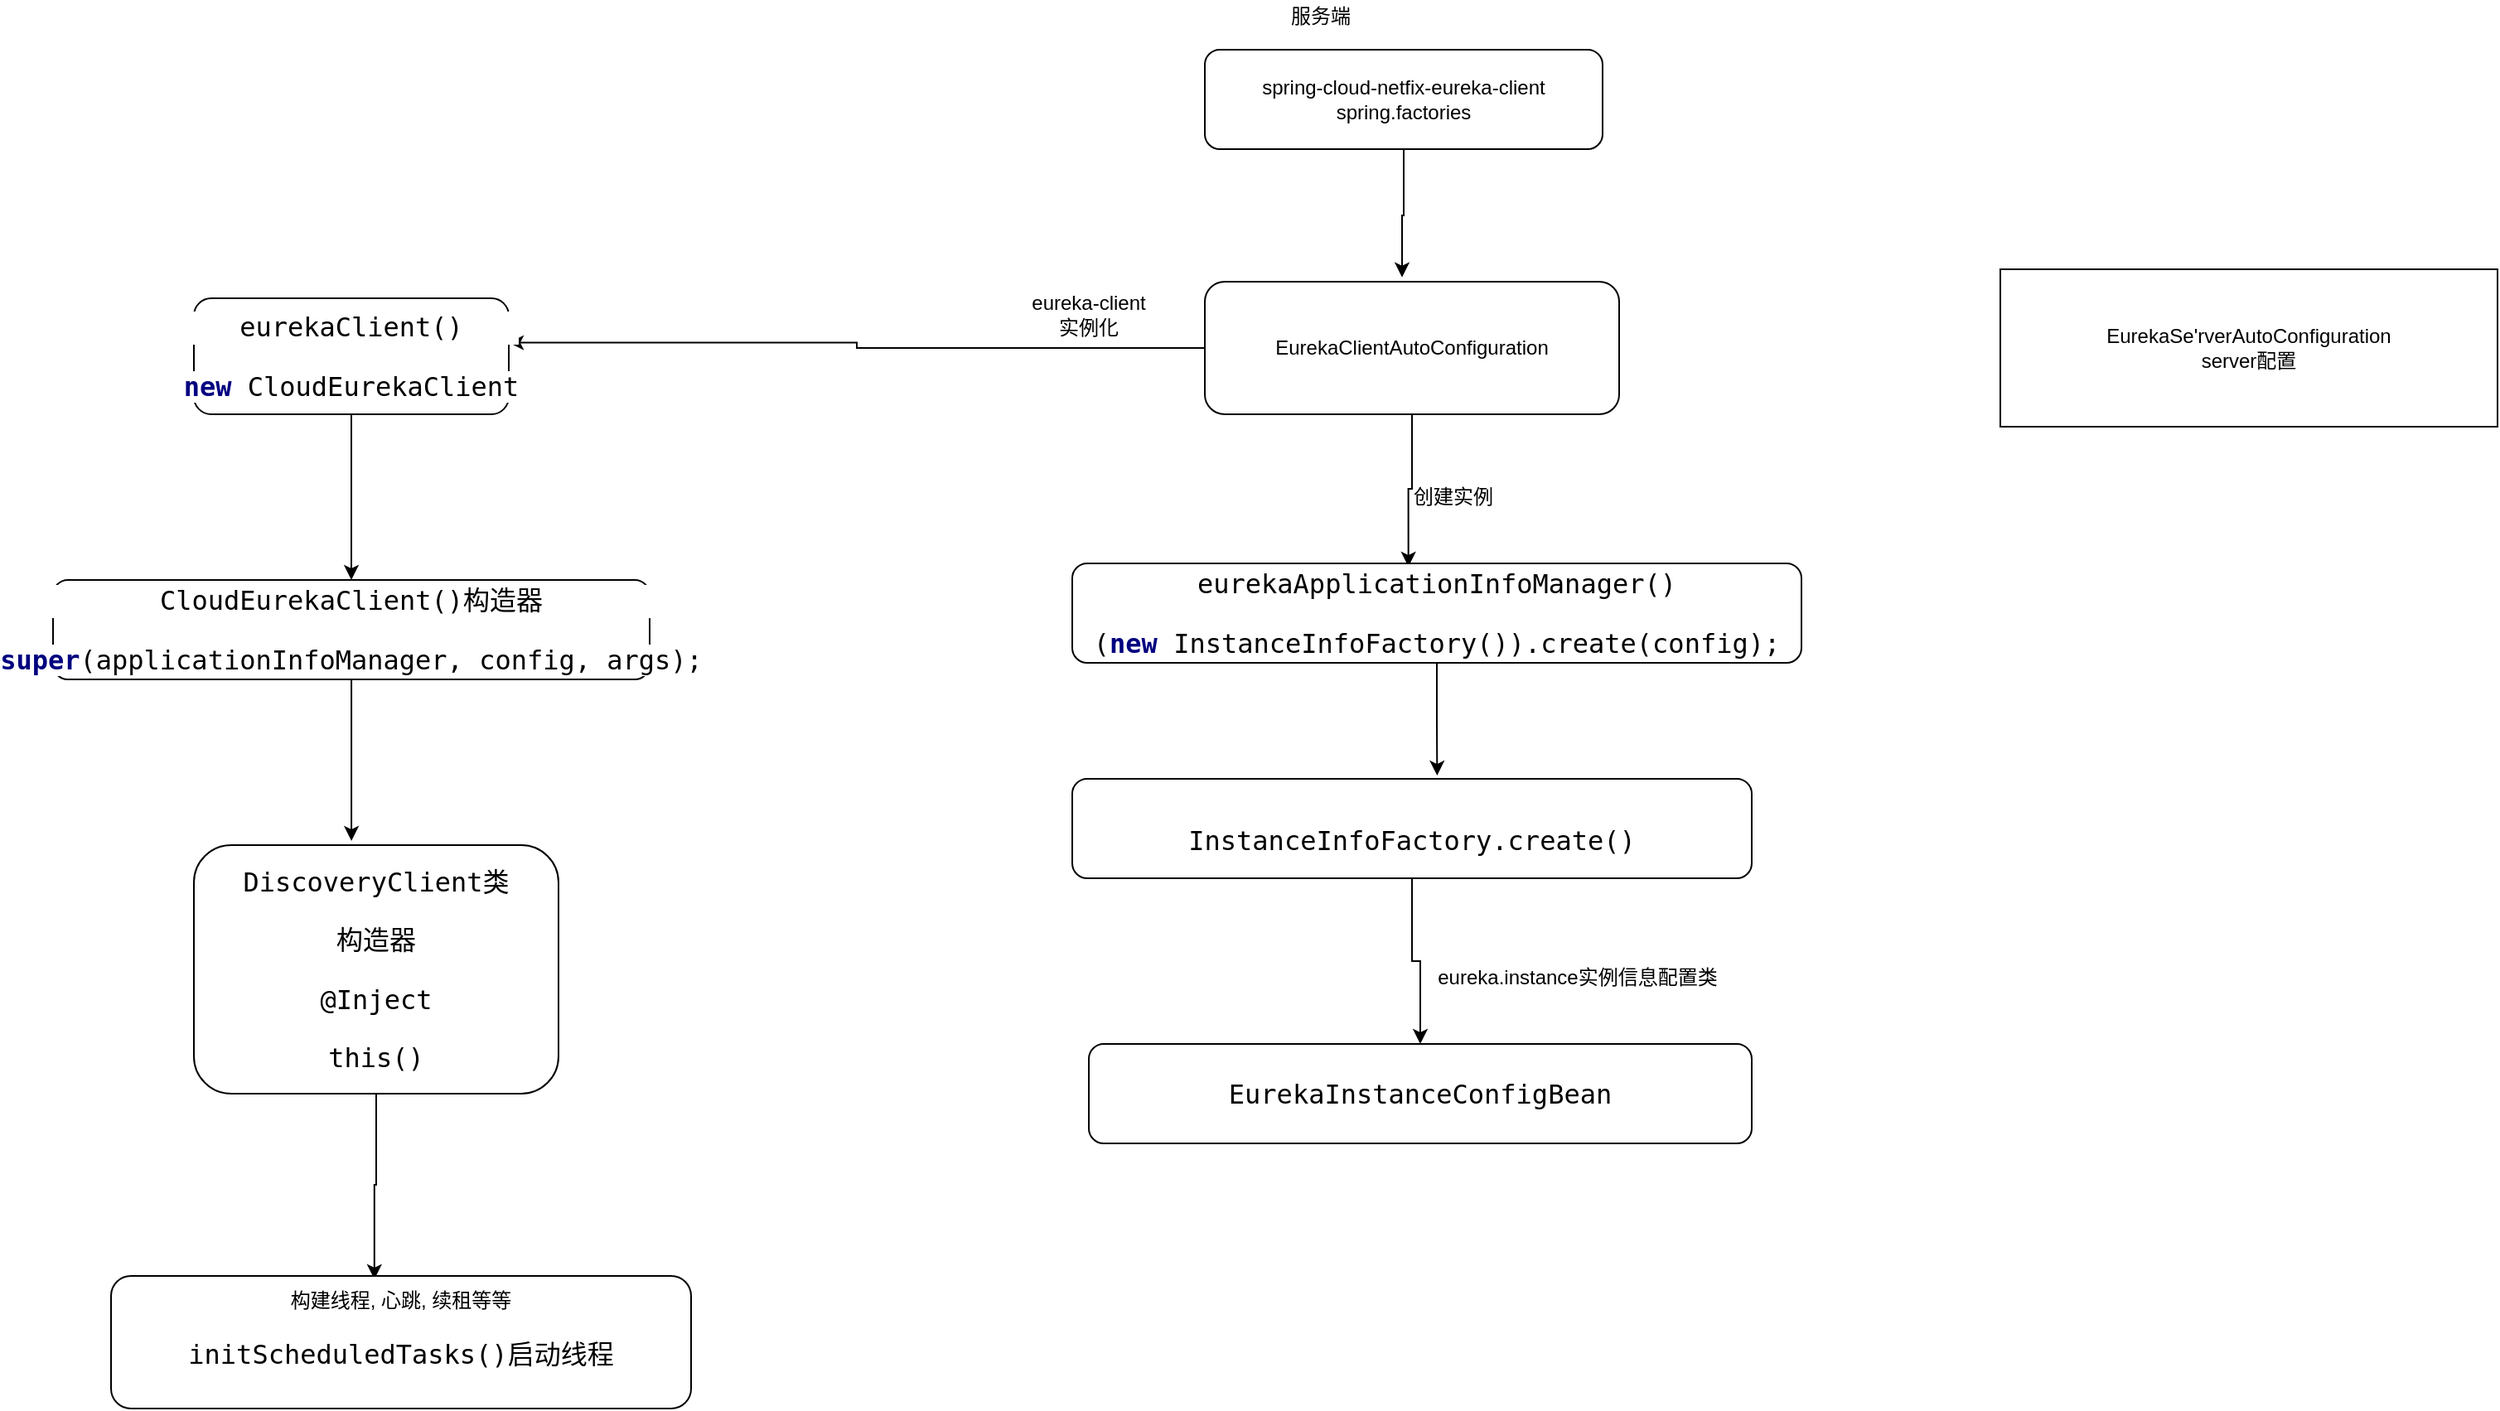 <mxfile version="14.2.7" type="github">
  <diagram id="E-zeXJ4_sD5peonB0QX5" name="Page-1">
    <mxGraphModel dx="1654" dy="486" grid="1" gridSize="10" guides="1" tooltips="1" connect="1" arrows="1" fold="1" page="1" pageScale="1" pageWidth="827" pageHeight="1169" math="0" shadow="0">
      <root>
        <mxCell id="0" />
        <mxCell id="1" parent="0" />
        <mxCell id="kqntZB6sAMNFrYoyA4aj-3" value="服务端" style="text;html=1;strokeColor=none;fillColor=none;align=center;verticalAlign=middle;whiteSpace=wrap;rounded=0;" vertex="1" parent="1">
          <mxGeometry x="260" y="20" width="40" height="20" as="geometry" />
        </mxCell>
        <mxCell id="kqntZB6sAMNFrYoyA4aj-6" style="edgeStyle=orthogonalEdgeStyle;rounded=0;orthogonalLoop=1;jettySize=auto;html=1;exitX=0.5;exitY=1;exitDx=0;exitDy=0;entryX=0.476;entryY=-0.033;entryDx=0;entryDy=0;entryPerimeter=0;" edge="1" parent="1" source="kqntZB6sAMNFrYoyA4aj-4" target="kqntZB6sAMNFrYoyA4aj-5">
          <mxGeometry relative="1" as="geometry" />
        </mxCell>
        <mxCell id="kqntZB6sAMNFrYoyA4aj-4" value="spring-cloud-netfix-eureka-client&lt;br&gt;spring.factories" style="rounded=1;whiteSpace=wrap;html=1;" vertex="1" parent="1">
          <mxGeometry x="210" y="50" width="240" height="60" as="geometry" />
        </mxCell>
        <mxCell id="kqntZB6sAMNFrYoyA4aj-9" style="edgeStyle=orthogonalEdgeStyle;rounded=0;orthogonalLoop=1;jettySize=auto;html=1;entryX=0.461;entryY=0.033;entryDx=0;entryDy=0;entryPerimeter=0;" edge="1" parent="1" source="kqntZB6sAMNFrYoyA4aj-5" target="kqntZB6sAMNFrYoyA4aj-7">
          <mxGeometry relative="1" as="geometry" />
        </mxCell>
        <mxCell id="kqntZB6sAMNFrYoyA4aj-19" style="edgeStyle=orthogonalEdgeStyle;rounded=0;orthogonalLoop=1;jettySize=auto;html=1;exitX=0;exitY=0.5;exitDx=0;exitDy=0;entryX=1;entryY=0.383;entryDx=0;entryDy=0;entryPerimeter=0;" edge="1" parent="1" source="kqntZB6sAMNFrYoyA4aj-5" target="kqntZB6sAMNFrYoyA4aj-18">
          <mxGeometry relative="1" as="geometry" />
        </mxCell>
        <mxCell id="kqntZB6sAMNFrYoyA4aj-5" value="EurekaClientAutoConfiguration" style="rounded=1;whiteSpace=wrap;html=1;" vertex="1" parent="1">
          <mxGeometry x="210" y="190" width="250" height="80" as="geometry" />
        </mxCell>
        <mxCell id="kqntZB6sAMNFrYoyA4aj-13" style="edgeStyle=orthogonalEdgeStyle;rounded=0;orthogonalLoop=1;jettySize=auto;html=1;exitX=0.5;exitY=1;exitDx=0;exitDy=0;entryX=0.537;entryY=-0.033;entryDx=0;entryDy=0;entryPerimeter=0;" edge="1" parent="1" source="kqntZB6sAMNFrYoyA4aj-7" target="kqntZB6sAMNFrYoyA4aj-12">
          <mxGeometry relative="1" as="geometry" />
        </mxCell>
        <mxCell id="kqntZB6sAMNFrYoyA4aj-7" value="&lt;pre style=&quot;background-color: rgb(255 , 255 , 255) ; font-size: 12pt&quot;&gt;eurekaApplicationInfoManager()&lt;/pre&gt;&lt;pre style=&quot;background-color: rgb(255 , 255 , 255) ; font-size: 12pt&quot;&gt;&lt;pre style=&quot;font-size: 12pt&quot;&gt;(&lt;span style=&quot;color: #000080 ; font-weight: bold&quot;&gt;new &lt;/span&gt;InstanceInfoFactory()).create(config);&lt;/pre&gt;&lt;/pre&gt;" style="rounded=1;whiteSpace=wrap;html=1;" vertex="1" parent="1">
          <mxGeometry x="130" y="360" width="440" height="60" as="geometry" />
        </mxCell>
        <mxCell id="kqntZB6sAMNFrYoyA4aj-10" value="创建实例" style="text;html=1;strokeColor=none;fillColor=none;align=center;verticalAlign=middle;whiteSpace=wrap;rounded=0;" vertex="1" parent="1">
          <mxGeometry x="330" y="310" width="60" height="20" as="geometry" />
        </mxCell>
        <mxCell id="kqntZB6sAMNFrYoyA4aj-15" style="edgeStyle=orthogonalEdgeStyle;rounded=0;orthogonalLoop=1;jettySize=auto;html=1;exitX=0.5;exitY=1;exitDx=0;exitDy=0;entryX=0.5;entryY=0;entryDx=0;entryDy=0;" edge="1" parent="1" source="kqntZB6sAMNFrYoyA4aj-12" target="kqntZB6sAMNFrYoyA4aj-14">
          <mxGeometry relative="1" as="geometry" />
        </mxCell>
        <mxCell id="kqntZB6sAMNFrYoyA4aj-12" value="&lt;br&gt;&lt;br&gt;&lt;pre style=&quot;color: rgb(0 , 0 , 0) ; font-size: 12pt ; font-style: normal ; font-weight: 400 ; letter-spacing: normal ; text-align: center ; text-indent: 0px ; text-transform: none ; word-spacing: 0px&quot;&gt;InstanceInfoFactory.create()&lt;/pre&gt;&lt;br&gt;" style="rounded=1;whiteSpace=wrap;html=1;" vertex="1" parent="1">
          <mxGeometry x="130" y="490" width="410" height="60" as="geometry" />
        </mxCell>
        <mxCell id="kqntZB6sAMNFrYoyA4aj-14" value="&lt;pre style=&quot;background-color: rgb(255 , 255 , 255) ; font-size: 12pt&quot;&gt;EurekaInstanceConfigBean&lt;/pre&gt;" style="rounded=1;whiteSpace=wrap;html=1;" vertex="1" parent="1">
          <mxGeometry x="140" y="650" width="400" height="60" as="geometry" />
        </mxCell>
        <mxCell id="kqntZB6sAMNFrYoyA4aj-16" value="eureka.instance实例信息配置类" style="text;html=1;strokeColor=none;fillColor=none;align=center;verticalAlign=middle;whiteSpace=wrap;rounded=0;" vertex="1" parent="1">
          <mxGeometry x="340" y="600" width="190" height="20" as="geometry" />
        </mxCell>
        <mxCell id="kqntZB6sAMNFrYoyA4aj-17" value="&lt;span&gt;EurekaSe&#39;rverAutoConfiguration&lt;br&gt;server配置&lt;br&gt;&lt;/span&gt;" style="rounded=0;whiteSpace=wrap;html=1;" vertex="1" parent="1">
          <mxGeometry x="690" y="182.5" width="300" height="95" as="geometry" />
        </mxCell>
        <mxCell id="kqntZB6sAMNFrYoyA4aj-22" style="edgeStyle=orthogonalEdgeStyle;rounded=0;orthogonalLoop=1;jettySize=auto;html=1;entryX=0.5;entryY=0;entryDx=0;entryDy=0;" edge="1" parent="1" source="kqntZB6sAMNFrYoyA4aj-18" target="kqntZB6sAMNFrYoyA4aj-21">
          <mxGeometry relative="1" as="geometry" />
        </mxCell>
        <mxCell id="kqntZB6sAMNFrYoyA4aj-18" value="&lt;pre style=&quot;background-color: rgb(255 , 255 , 255) ; font-size: 12pt&quot;&gt;eurekaClient()&lt;/pre&gt;&lt;pre style=&quot;background-color: rgb(255 , 255 , 255) ; font-size: 12pt&quot;&gt;&lt;pre style=&quot;font-size: 12pt&quot;&gt;&lt;span style=&quot;color: #000080 ; font-weight: bold&quot;&gt;new &lt;/span&gt;CloudEurekaClient&lt;/pre&gt;&lt;/pre&gt;" style="rounded=1;whiteSpace=wrap;html=1;" vertex="1" parent="1">
          <mxGeometry x="-400" y="200" width="190" height="70" as="geometry" />
        </mxCell>
        <mxCell id="kqntZB6sAMNFrYoyA4aj-20" value="eureka-client实例化" style="text;html=1;strokeColor=none;fillColor=none;align=center;verticalAlign=middle;whiteSpace=wrap;rounded=0;" vertex="1" parent="1">
          <mxGeometry x="100" y="200" width="80" height="20" as="geometry" />
        </mxCell>
        <mxCell id="kqntZB6sAMNFrYoyA4aj-24" style="edgeStyle=orthogonalEdgeStyle;rounded=0;orthogonalLoop=1;jettySize=auto;html=1;entryX=0.432;entryY=-0.017;entryDx=0;entryDy=0;entryPerimeter=0;" edge="1" parent="1" source="kqntZB6sAMNFrYoyA4aj-21" target="kqntZB6sAMNFrYoyA4aj-23">
          <mxGeometry relative="1" as="geometry" />
        </mxCell>
        <mxCell id="kqntZB6sAMNFrYoyA4aj-21" value="&lt;pre style=&quot;background-color: rgb(255 , 255 , 255) ; font-size: 12pt&quot;&gt;CloudEurekaClient()构造器&lt;/pre&gt;&lt;pre style=&quot;background-color: rgb(255 , 255 , 255) ; font-size: 12pt&quot;&gt;&lt;pre style=&quot;font-size: 12pt&quot;&gt;&lt;span style=&quot;color: #000080 ; font-weight: bold&quot;&gt;super&lt;/span&gt;(applicationInfoManager, config, args);&lt;/pre&gt;&lt;/pre&gt;" style="rounded=1;whiteSpace=wrap;html=1;" vertex="1" parent="1">
          <mxGeometry x="-485" y="370" width="360" height="60" as="geometry" />
        </mxCell>
        <mxCell id="kqntZB6sAMNFrYoyA4aj-26" style="edgeStyle=orthogonalEdgeStyle;rounded=0;orthogonalLoop=1;jettySize=auto;html=1;exitX=0.5;exitY=1;exitDx=0;exitDy=0;entryX=0.454;entryY=0.025;entryDx=0;entryDy=0;entryPerimeter=0;" edge="1" parent="1" source="kqntZB6sAMNFrYoyA4aj-23" target="kqntZB6sAMNFrYoyA4aj-25">
          <mxGeometry relative="1" as="geometry" />
        </mxCell>
        <mxCell id="kqntZB6sAMNFrYoyA4aj-23" value="&lt;pre style=&quot;background-color: rgb(255 , 255 , 255) ; font-size: 12pt&quot;&gt;DiscoveryClient类&lt;/pre&gt;&lt;pre style=&quot;background-color: rgb(255 , 255 , 255) ; font-size: 12pt&quot;&gt;构造器&lt;/pre&gt;&lt;pre style=&quot;background-color: rgb(255 , 255 , 255) ; font-size: 12pt&quot;&gt;&lt;pre style=&quot;font-size: 12pt&quot;&gt;@Inject&lt;/pre&gt;&lt;/pre&gt;&lt;pre style=&quot;background-color: rgb(255 , 255 , 255) ; font-size: 12pt&quot;&gt;this()&lt;/pre&gt;" style="rounded=1;whiteSpace=wrap;html=1;" vertex="1" parent="1">
          <mxGeometry x="-400" y="530" width="220" height="150" as="geometry" />
        </mxCell>
        <mxCell id="kqntZB6sAMNFrYoyA4aj-25" value="构建线程, 心跳, 续租等等&lt;br&gt;&lt;pre style=&quot;background-color: rgb(255 , 255 , 255) ; font-size: 12pt&quot;&gt;initScheduledTasks()启动线程&lt;/pre&gt;" style="rounded=1;whiteSpace=wrap;html=1;" vertex="1" parent="1">
          <mxGeometry x="-450" y="790" width="350" height="80" as="geometry" />
        </mxCell>
      </root>
    </mxGraphModel>
  </diagram>
</mxfile>
